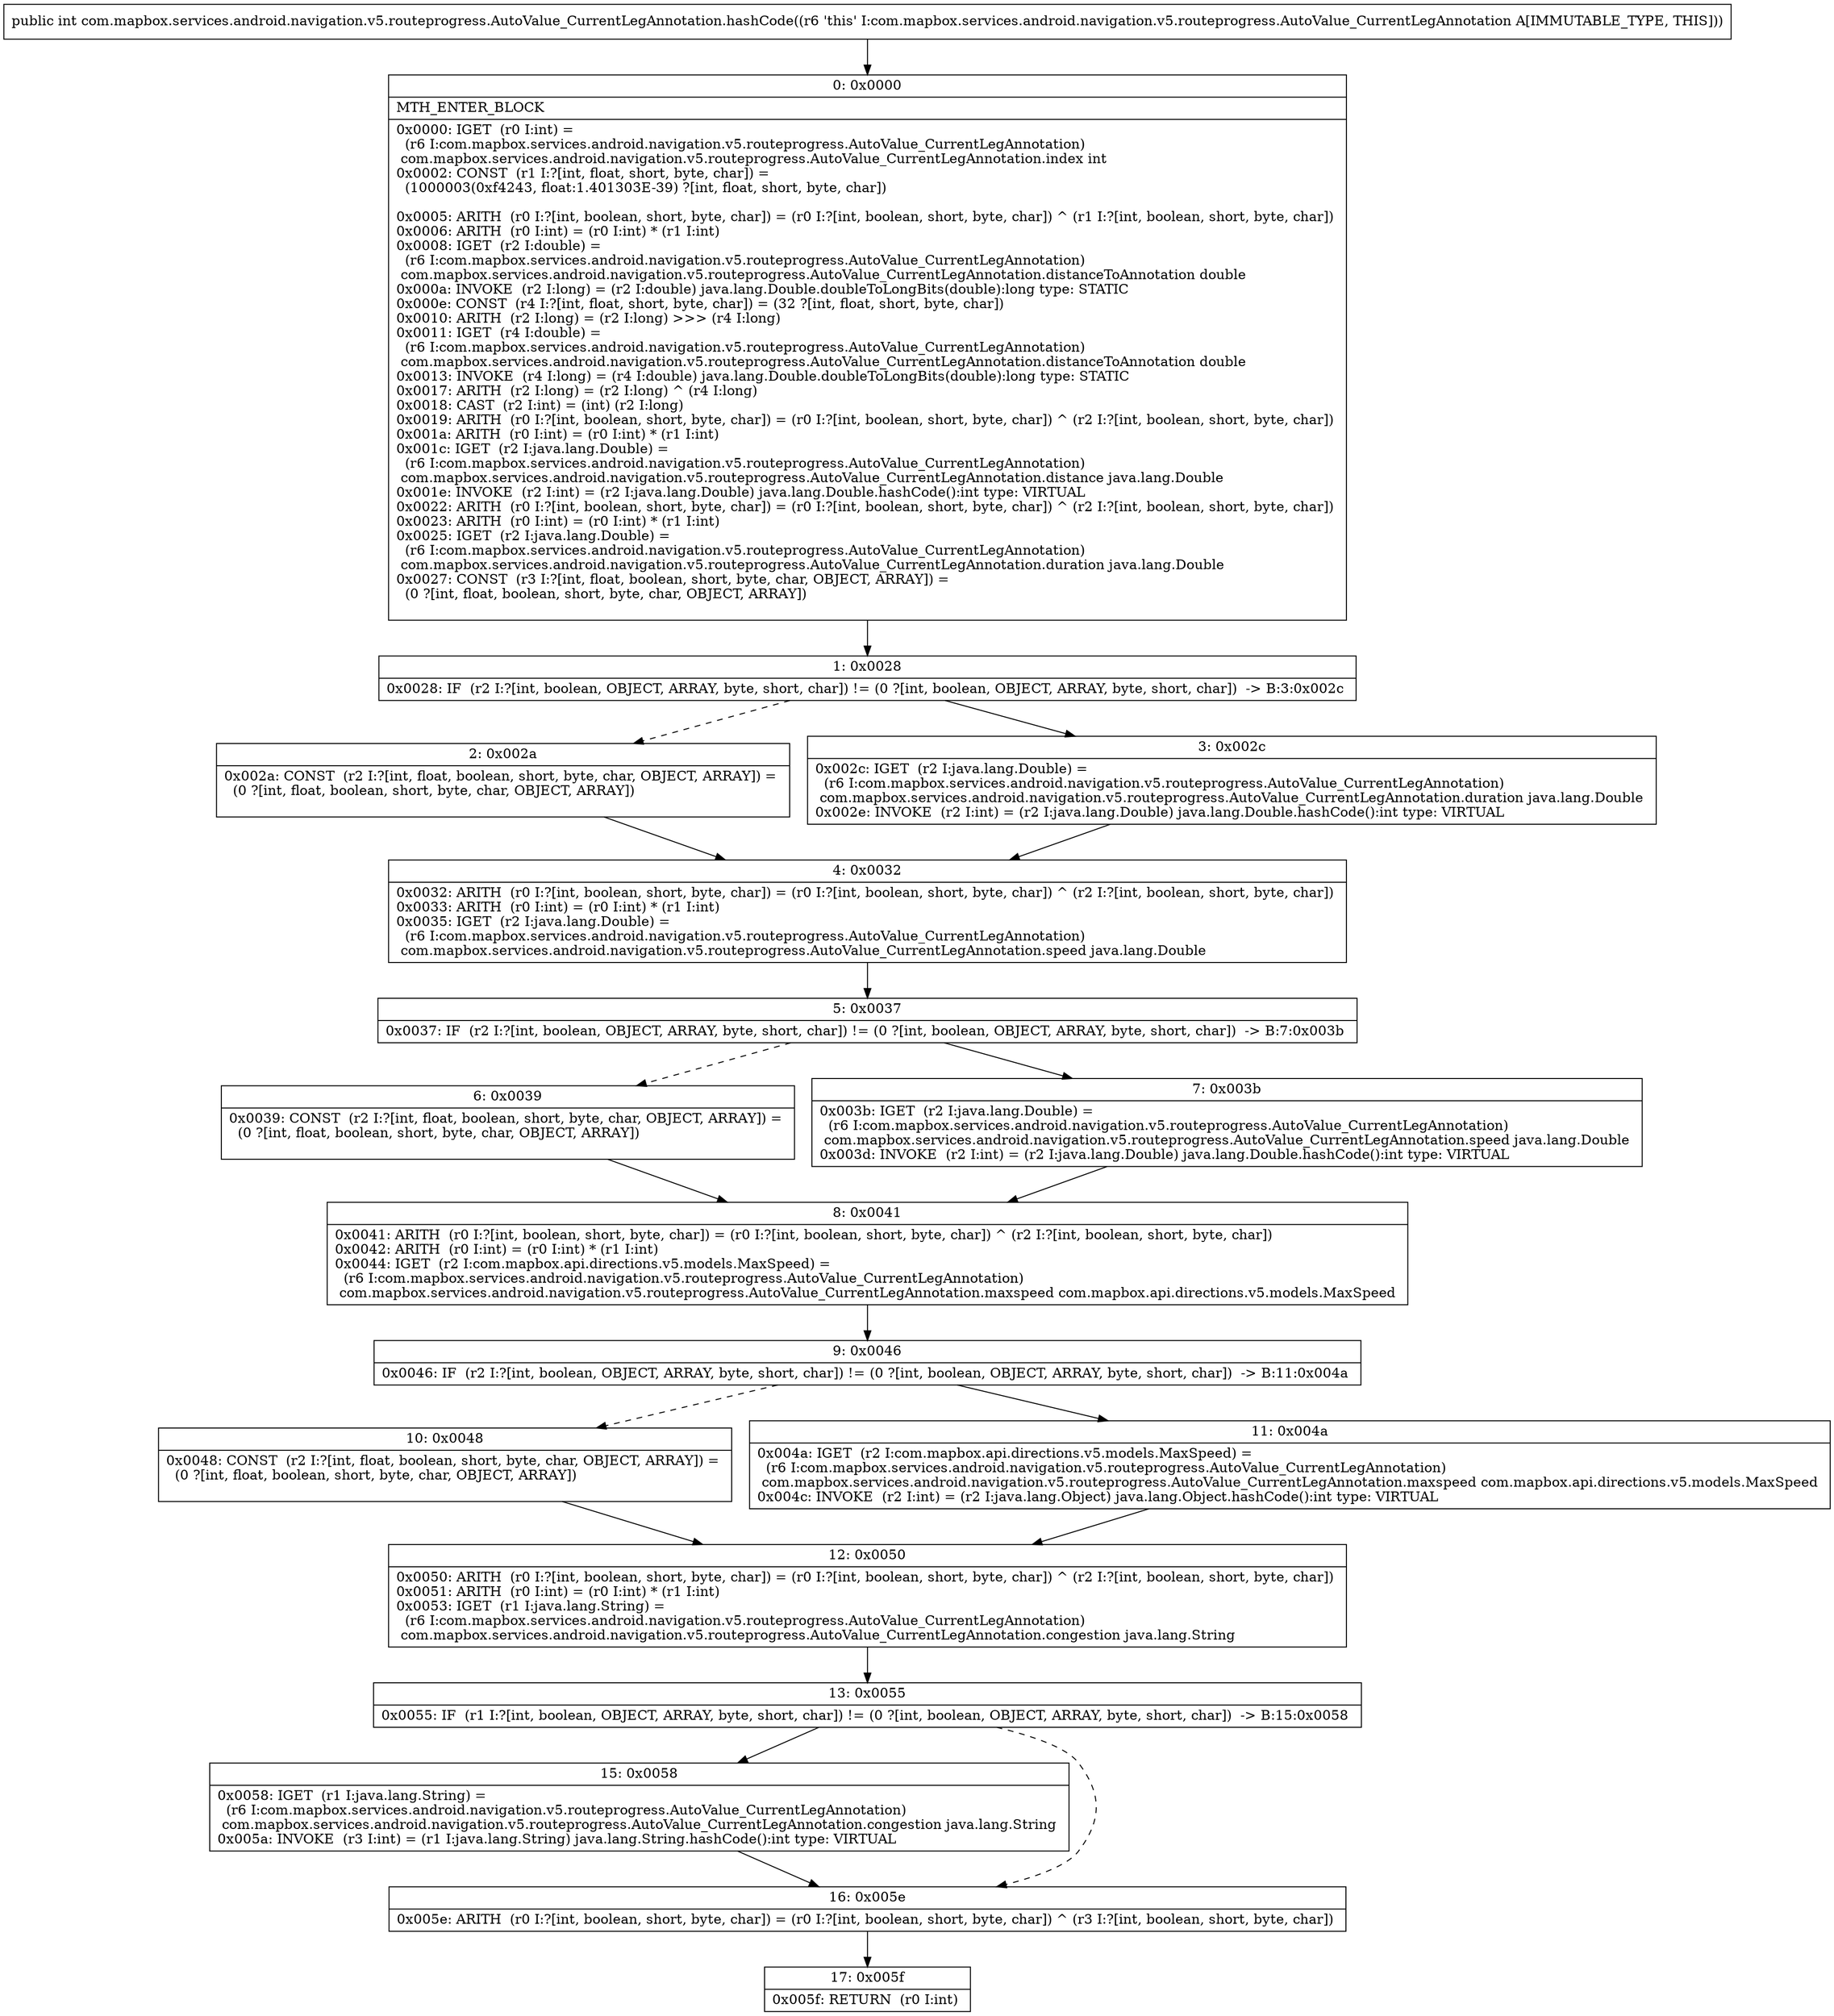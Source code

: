 digraph "CFG forcom.mapbox.services.android.navigation.v5.routeprogress.AutoValue_CurrentLegAnnotation.hashCode()I" {
Node_0 [shape=record,label="{0\:\ 0x0000|MTH_ENTER_BLOCK\l|0x0000: IGET  (r0 I:int) = \l  (r6 I:com.mapbox.services.android.navigation.v5.routeprogress.AutoValue_CurrentLegAnnotation)\l com.mapbox.services.android.navigation.v5.routeprogress.AutoValue_CurrentLegAnnotation.index int \l0x0002: CONST  (r1 I:?[int, float, short, byte, char]) = \l  (1000003(0xf4243, float:1.401303E\-39) ?[int, float, short, byte, char])\l \l0x0005: ARITH  (r0 I:?[int, boolean, short, byte, char]) = (r0 I:?[int, boolean, short, byte, char]) ^ (r1 I:?[int, boolean, short, byte, char]) \l0x0006: ARITH  (r0 I:int) = (r0 I:int) * (r1 I:int) \l0x0008: IGET  (r2 I:double) = \l  (r6 I:com.mapbox.services.android.navigation.v5.routeprogress.AutoValue_CurrentLegAnnotation)\l com.mapbox.services.android.navigation.v5.routeprogress.AutoValue_CurrentLegAnnotation.distanceToAnnotation double \l0x000a: INVOKE  (r2 I:long) = (r2 I:double) java.lang.Double.doubleToLongBits(double):long type: STATIC \l0x000e: CONST  (r4 I:?[int, float, short, byte, char]) = (32 ?[int, float, short, byte, char]) \l0x0010: ARITH  (r2 I:long) = (r2 I:long) \>\>\> (r4 I:long) \l0x0011: IGET  (r4 I:double) = \l  (r6 I:com.mapbox.services.android.navigation.v5.routeprogress.AutoValue_CurrentLegAnnotation)\l com.mapbox.services.android.navigation.v5.routeprogress.AutoValue_CurrentLegAnnotation.distanceToAnnotation double \l0x0013: INVOKE  (r4 I:long) = (r4 I:double) java.lang.Double.doubleToLongBits(double):long type: STATIC \l0x0017: ARITH  (r2 I:long) = (r2 I:long) ^ (r4 I:long) \l0x0018: CAST  (r2 I:int) = (int) (r2 I:long) \l0x0019: ARITH  (r0 I:?[int, boolean, short, byte, char]) = (r0 I:?[int, boolean, short, byte, char]) ^ (r2 I:?[int, boolean, short, byte, char]) \l0x001a: ARITH  (r0 I:int) = (r0 I:int) * (r1 I:int) \l0x001c: IGET  (r2 I:java.lang.Double) = \l  (r6 I:com.mapbox.services.android.navigation.v5.routeprogress.AutoValue_CurrentLegAnnotation)\l com.mapbox.services.android.navigation.v5.routeprogress.AutoValue_CurrentLegAnnotation.distance java.lang.Double \l0x001e: INVOKE  (r2 I:int) = (r2 I:java.lang.Double) java.lang.Double.hashCode():int type: VIRTUAL \l0x0022: ARITH  (r0 I:?[int, boolean, short, byte, char]) = (r0 I:?[int, boolean, short, byte, char]) ^ (r2 I:?[int, boolean, short, byte, char]) \l0x0023: ARITH  (r0 I:int) = (r0 I:int) * (r1 I:int) \l0x0025: IGET  (r2 I:java.lang.Double) = \l  (r6 I:com.mapbox.services.android.navigation.v5.routeprogress.AutoValue_CurrentLegAnnotation)\l com.mapbox.services.android.navigation.v5.routeprogress.AutoValue_CurrentLegAnnotation.duration java.lang.Double \l0x0027: CONST  (r3 I:?[int, float, boolean, short, byte, char, OBJECT, ARRAY]) = \l  (0 ?[int, float, boolean, short, byte, char, OBJECT, ARRAY])\l \l}"];
Node_1 [shape=record,label="{1\:\ 0x0028|0x0028: IF  (r2 I:?[int, boolean, OBJECT, ARRAY, byte, short, char]) != (0 ?[int, boolean, OBJECT, ARRAY, byte, short, char])  \-\> B:3:0x002c \l}"];
Node_2 [shape=record,label="{2\:\ 0x002a|0x002a: CONST  (r2 I:?[int, float, boolean, short, byte, char, OBJECT, ARRAY]) = \l  (0 ?[int, float, boolean, short, byte, char, OBJECT, ARRAY])\l \l}"];
Node_3 [shape=record,label="{3\:\ 0x002c|0x002c: IGET  (r2 I:java.lang.Double) = \l  (r6 I:com.mapbox.services.android.navigation.v5.routeprogress.AutoValue_CurrentLegAnnotation)\l com.mapbox.services.android.navigation.v5.routeprogress.AutoValue_CurrentLegAnnotation.duration java.lang.Double \l0x002e: INVOKE  (r2 I:int) = (r2 I:java.lang.Double) java.lang.Double.hashCode():int type: VIRTUAL \l}"];
Node_4 [shape=record,label="{4\:\ 0x0032|0x0032: ARITH  (r0 I:?[int, boolean, short, byte, char]) = (r0 I:?[int, boolean, short, byte, char]) ^ (r2 I:?[int, boolean, short, byte, char]) \l0x0033: ARITH  (r0 I:int) = (r0 I:int) * (r1 I:int) \l0x0035: IGET  (r2 I:java.lang.Double) = \l  (r6 I:com.mapbox.services.android.navigation.v5.routeprogress.AutoValue_CurrentLegAnnotation)\l com.mapbox.services.android.navigation.v5.routeprogress.AutoValue_CurrentLegAnnotation.speed java.lang.Double \l}"];
Node_5 [shape=record,label="{5\:\ 0x0037|0x0037: IF  (r2 I:?[int, boolean, OBJECT, ARRAY, byte, short, char]) != (0 ?[int, boolean, OBJECT, ARRAY, byte, short, char])  \-\> B:7:0x003b \l}"];
Node_6 [shape=record,label="{6\:\ 0x0039|0x0039: CONST  (r2 I:?[int, float, boolean, short, byte, char, OBJECT, ARRAY]) = \l  (0 ?[int, float, boolean, short, byte, char, OBJECT, ARRAY])\l \l}"];
Node_7 [shape=record,label="{7\:\ 0x003b|0x003b: IGET  (r2 I:java.lang.Double) = \l  (r6 I:com.mapbox.services.android.navigation.v5.routeprogress.AutoValue_CurrentLegAnnotation)\l com.mapbox.services.android.navigation.v5.routeprogress.AutoValue_CurrentLegAnnotation.speed java.lang.Double \l0x003d: INVOKE  (r2 I:int) = (r2 I:java.lang.Double) java.lang.Double.hashCode():int type: VIRTUAL \l}"];
Node_8 [shape=record,label="{8\:\ 0x0041|0x0041: ARITH  (r0 I:?[int, boolean, short, byte, char]) = (r0 I:?[int, boolean, short, byte, char]) ^ (r2 I:?[int, boolean, short, byte, char]) \l0x0042: ARITH  (r0 I:int) = (r0 I:int) * (r1 I:int) \l0x0044: IGET  (r2 I:com.mapbox.api.directions.v5.models.MaxSpeed) = \l  (r6 I:com.mapbox.services.android.navigation.v5.routeprogress.AutoValue_CurrentLegAnnotation)\l com.mapbox.services.android.navigation.v5.routeprogress.AutoValue_CurrentLegAnnotation.maxspeed com.mapbox.api.directions.v5.models.MaxSpeed \l}"];
Node_9 [shape=record,label="{9\:\ 0x0046|0x0046: IF  (r2 I:?[int, boolean, OBJECT, ARRAY, byte, short, char]) != (0 ?[int, boolean, OBJECT, ARRAY, byte, short, char])  \-\> B:11:0x004a \l}"];
Node_10 [shape=record,label="{10\:\ 0x0048|0x0048: CONST  (r2 I:?[int, float, boolean, short, byte, char, OBJECT, ARRAY]) = \l  (0 ?[int, float, boolean, short, byte, char, OBJECT, ARRAY])\l \l}"];
Node_11 [shape=record,label="{11\:\ 0x004a|0x004a: IGET  (r2 I:com.mapbox.api.directions.v5.models.MaxSpeed) = \l  (r6 I:com.mapbox.services.android.navigation.v5.routeprogress.AutoValue_CurrentLegAnnotation)\l com.mapbox.services.android.navigation.v5.routeprogress.AutoValue_CurrentLegAnnotation.maxspeed com.mapbox.api.directions.v5.models.MaxSpeed \l0x004c: INVOKE  (r2 I:int) = (r2 I:java.lang.Object) java.lang.Object.hashCode():int type: VIRTUAL \l}"];
Node_12 [shape=record,label="{12\:\ 0x0050|0x0050: ARITH  (r0 I:?[int, boolean, short, byte, char]) = (r0 I:?[int, boolean, short, byte, char]) ^ (r2 I:?[int, boolean, short, byte, char]) \l0x0051: ARITH  (r0 I:int) = (r0 I:int) * (r1 I:int) \l0x0053: IGET  (r1 I:java.lang.String) = \l  (r6 I:com.mapbox.services.android.navigation.v5.routeprogress.AutoValue_CurrentLegAnnotation)\l com.mapbox.services.android.navigation.v5.routeprogress.AutoValue_CurrentLegAnnotation.congestion java.lang.String \l}"];
Node_13 [shape=record,label="{13\:\ 0x0055|0x0055: IF  (r1 I:?[int, boolean, OBJECT, ARRAY, byte, short, char]) != (0 ?[int, boolean, OBJECT, ARRAY, byte, short, char])  \-\> B:15:0x0058 \l}"];
Node_15 [shape=record,label="{15\:\ 0x0058|0x0058: IGET  (r1 I:java.lang.String) = \l  (r6 I:com.mapbox.services.android.navigation.v5.routeprogress.AutoValue_CurrentLegAnnotation)\l com.mapbox.services.android.navigation.v5.routeprogress.AutoValue_CurrentLegAnnotation.congestion java.lang.String \l0x005a: INVOKE  (r3 I:int) = (r1 I:java.lang.String) java.lang.String.hashCode():int type: VIRTUAL \l}"];
Node_16 [shape=record,label="{16\:\ 0x005e|0x005e: ARITH  (r0 I:?[int, boolean, short, byte, char]) = (r0 I:?[int, boolean, short, byte, char]) ^ (r3 I:?[int, boolean, short, byte, char]) \l}"];
Node_17 [shape=record,label="{17\:\ 0x005f|0x005f: RETURN  (r0 I:int) \l}"];
MethodNode[shape=record,label="{public int com.mapbox.services.android.navigation.v5.routeprogress.AutoValue_CurrentLegAnnotation.hashCode((r6 'this' I:com.mapbox.services.android.navigation.v5.routeprogress.AutoValue_CurrentLegAnnotation A[IMMUTABLE_TYPE, THIS])) }"];
MethodNode -> Node_0;
Node_0 -> Node_1;
Node_1 -> Node_2[style=dashed];
Node_1 -> Node_3;
Node_2 -> Node_4;
Node_3 -> Node_4;
Node_4 -> Node_5;
Node_5 -> Node_6[style=dashed];
Node_5 -> Node_7;
Node_6 -> Node_8;
Node_7 -> Node_8;
Node_8 -> Node_9;
Node_9 -> Node_10[style=dashed];
Node_9 -> Node_11;
Node_10 -> Node_12;
Node_11 -> Node_12;
Node_12 -> Node_13;
Node_13 -> Node_15;
Node_13 -> Node_16[style=dashed];
Node_15 -> Node_16;
Node_16 -> Node_17;
}

